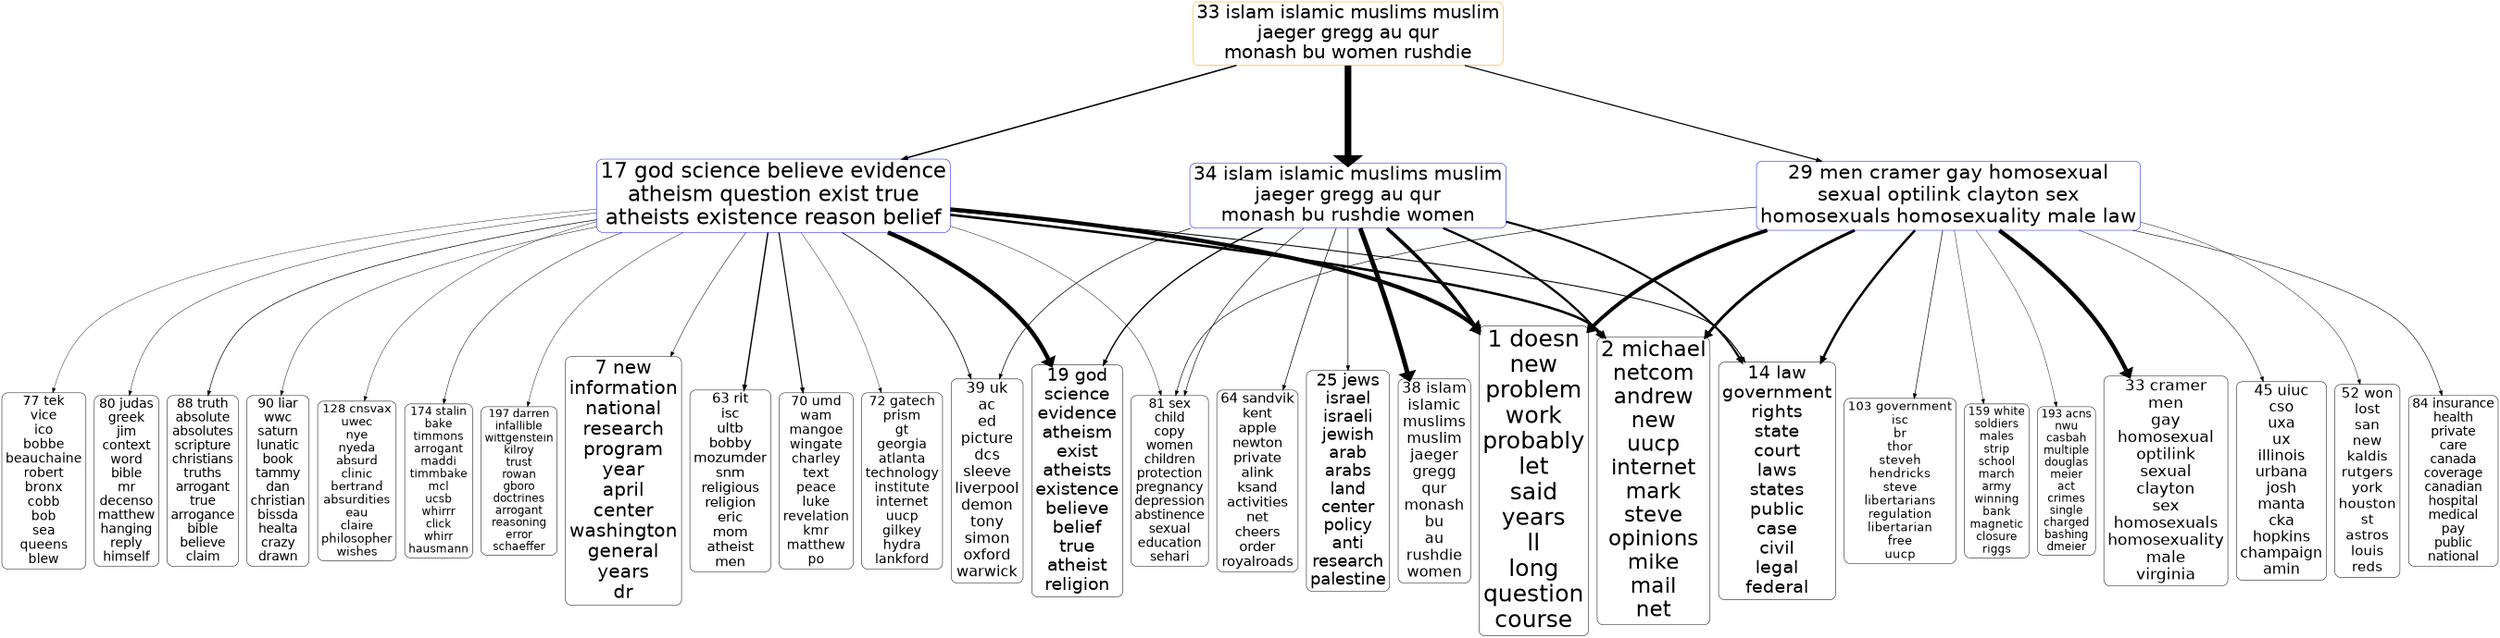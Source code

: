 digraph G {
size="18,18!";ranksep=4; ratio = auto; layers="1:2:3:4:5";
graph [fontname = "helvetica"];node [fontname = "helvetica"];edge [fontname = "helvetica"];ranksep=2.8;
"3_33" [ rank =3,fontsize =39.4869, shape=box, style="rounded", color=orange, label="33 islam islamic muslims muslim
jaeger gregg au qur
monash bu women rushdie"]
"3_33" -> "2_17" [penwidth=3.1391,dir=forward]
"2_17" [rank =4,fontsize =45.6348, shape=box, style="rounded", color=blue,label="17 god science believe evidence
atheism question exist true
atheists existence reason belief"]
"3_33" -> "2_29" [penwidth=2.4847,dir=forward]
"2_29" [rank =4,fontsize =42.4406, shape=box, style="rounded", color=blue,label="29 men cramer gay homosexual
sexual optilink clayton sex
homosexuals homosexuality male law"]
"3_33" -> "2_34" [penwidth=14.2852,dir=forward]
"2_34" [rank =4,fontsize =39.9446, shape=box, style="rounded", color=blue,label="34 islam islamic muslims muslim
jaeger gregg au qur
monash bu rushdie women"]
"2_17" [ rank =2,fontsize =45.6348, shape=box, style="rounded", color=blue, label="17 god science believe evidence
atheism question exist true
atheists existence reason belief"]
"2_17" -> "1_1" [penwidth=8.6385,dir=forward]
"1_1" [rank =3,fontsize =50, shape=box, style="rounded", color=black,label="1 doesn
new
problem
work
probably
let
said
years
ll
long
question
course"]
"2_17" -> "1_2" [penwidth=5.2765,dir=forward]
"1_2" [rank =3,fontsize =46.1741, shape=box, style="rounded", color=black,label="2 michael
netcom
andrew
new
uucp
internet
mark
steve
opinions
mike
mail
net"]
"2_17" -> "1_7" [penwidth=0.99683,dir=forward]
"1_7" [rank =3,fontsize =40.4508, shape=box, style="rounded", color=black,label="7 new
information
national
research
program
year
april
center
washington
general
years
dr"]
"2_17" -> "1_14" [penwidth=2.1241,dir=forward]
"1_14" [rank =3,fontsize =38.5467, shape=box, style="rounded", color=black,label="14 law
government
rights
state
court
laws
states
public
case
civil
legal
federal"]
"2_17" -> "1_19" [penwidth=9.2158,dir=forward]
"1_19" [rank =3,fontsize =37.284, shape=box, style="rounded", color=black,label="19 god
science
evidence
atheism
exist
atheists
existence
believe
belief
true
atheist
religion"]
"2_17" -> "1_39" [penwidth=1.631,dir=forward]
"1_39" [rank =3,fontsize =32.2729, shape=box, style="rounded", color=black,label="39 uk
ac
ed
picture
dcs
sleeve
liverpool
demon
tony
simon
oxford
warwick"]
"2_17" -> "1_63" [penwidth=2.9089,dir=forward]
"1_63" [rank =3,fontsize =29.2582, shape=box, style="rounded", color=black,label="63 rit
isc
ultb
bobby
mozumder
snm
religious
religion
eric
mom
atheist
men"]
"2_17" -> "1_70" [penwidth=2.345,dir=forward]
"1_70" [rank =3,fontsize =28.4291, shape=box, style="rounded", color=black,label="70 umd
wam
mangoe
wingate
charley
text
peace
luke
revelation
kmr
matthew
po"]
"2_17" -> "1_72" [penwidth=0.78953,dir=forward]
"1_72" [rank =3,fontsize =28.348, shape=box, style="rounded", color=black,label="72 gatech
prism
gt
georgia
atlanta
technology
institute
internet
uucp
gilkey
hydra
lankford"]
"2_17" -> "1_77" [penwidth=0.78953,dir=forward]
"1_77" [rank =3,fontsize =27.9694, shape=box, style="rounded", color=black,label="77 tek
vice
ico
bobbe
beauchaine
robert
bronx
cobb
bob
sea
queens
blew"]
"2_17" -> "1_80" [penwidth=0.89917,dir=forward]
"1_80" [rank =3,fontsize =27.6705, shape=box, style="rounded", color=black,label="80 judas
greek
jim
context
word
bible
mr
decenso
matthew
hanging
reply
himself"]
"2_17" -> "1_81" [penwidth=0.89917,dir=forward]
"1_81" [rank =3,fontsize =27.6331, shape=box, style="rounded", color=black,label="81 sex
child
copy
women
children
protection
pregnancy
depression
abstinence
sexual
education
sehari"]
"2_17" -> "1_88" [penwidth=1.3854,dir=forward]
"1_88" [rank =3,fontsize =27.2275, shape=box, style="rounded", color=black,label="88 truth
absolute
absolutes
scripture
christians
truths
arrogant
true
arrogance
bible
believe
claim"]
"2_17" -> "1_90" [penwidth=0.93286,dir=forward]
"1_90" [rank =3,fontsize =27.1865, shape=box, style="rounded", color=black,label="90 liar
wwc
saturn
lunatic
book
tammy
dan
christian
bissda
healta
crazy
drawn"]
"2_17" -> "1_128" [penwidth=0.82769,dir=forward]
"1_128" [rank =3,fontsize =25.7774, shape=box, style="rounded", color=black,label="128 cnsvax
uwec
nye
nyeda
absurd
clinic
bertrand
absurdities
eau
claire
philosopher
wishes"]
"2_17" -> "1_174" [penwidth=0.99683,dir=forward]
"1_174" [rank =3,fontsize =24.3463, shape=box, style="rounded", color=black,label="174 stalin
bake
timmons
arrogant
maddi
timmbake
mcl
ucsb
whirrr
click
whirr
hausmann"]
"2_17" -> "1_197" [penwidth=0.86417,dir=forward]
"1_197" [rank =3,fontsize =23.8891, shape=box, style="rounded", color=black,label="197 darren
infallible
wittgenstein
kilroy
trust
rowan
gboro
doctrines
arrogant
reasoning
error
schaeffer"]
"2_29" [ rank =2,fontsize =42.4406, shape=box, style="rounded", color=blue, label="29 men cramer gay homosexual
sexual optilink clayton sex
homosexuals homosexuality male law"]
"2_29" -> "1_1" [penwidth=7.8532,dir=forward]
"1_1" [rank =3,fontsize =50, shape=box, style="rounded", color=black,label="1 doesn
new
problem
work
probably
let
said
years
ll
long
question
course"]
"2_29" -> "1_2" [penwidth=6.2188,dir=forward]
"1_2" [rank =3,fontsize =46.1741, shape=box, style="rounded", color=black,label="2 michael
netcom
andrew
new
uucp
internet
mark
steve
opinions
mike
mail
net"]
"2_29" -> "1_14" [penwidth=5.1168,dir=forward]
"1_14" [rank =3,fontsize =38.5467, shape=box, style="rounded", color=black,label="14 law
government
rights
state
court
laws
states
public
case
civil
legal
federal"]
"2_29" -> "1_33" [penwidth=8.9837,dir=forward]
"1_33" [rank =3,fontsize =33.7531, shape=box, style="rounded", color=black,label="33 cramer
men
gay
homosexual
optilink
sexual
clayton
sex
homosexuals
homosexuality
male
virginia"]
"2_29" -> "1_45" [penwidth=1.049,dir=forward]
"1_45" [rank =3,fontsize =31.532, shape=box, style="rounded", color=black,label="45 uiuc
cso
uxa
ux
illinois
urbana
josh
manta
cka
hopkins
champaign
amin"]
"2_29" -> "1_52" [penwidth=0.89611,dir=forward]
"1_52" [rank =3,fontsize =30.4967, shape=box, style="rounded", color=black,label="52 won
lost
san
new
kaldis
rutgers
york
houston
st
astros
louis
reds"]
"2_29" -> "1_81" [penwidth=1.302,dir=forward]
"1_81" [rank =3,fontsize =27.6331, shape=box, style="rounded", color=black,label="81 sex
child
copy
women
children
protection
pregnancy
depression
abstinence
sexual
education
sehari"]
"2_29" -> "1_84" [penwidth=1.1823,dir=forward]
"1_84" [rank =3,fontsize =27.3474, shape=box, style="rounded", color=black,label="84 insurance
health
private
care
canada
coverage
canadian
hospital
medical
pay
public
national"]
"2_29" -> "1_103" [penwidth=1.3395,dir=forward]
"1_103" [rank =3,fontsize =26.794, shape=box, style="rounded", color=black,label="103 government
isc
br
thor
steveh
hendricks
steve
libertarians
regulation
libertarian
free
uucp"]
"2_29" -> "1_159" [penwidth=0.83897,dir=forward]
"1_159" [rank =3,fontsize =24.6563, shape=box, style="rounded", color=black,label="159 white
soldiers
males
strip
school
march
army
winning
bank
magnetic
closure
riggs"]
"2_29" -> "1_193" [penwidth=0.83897,dir=forward]
"1_193" [rank =3,fontsize =23.9509, shape=box, style="rounded", color=black,label="193 acns
nwu
casbah
multiple
douglas
meier
act
crimes
single
charged
bashing
dmeier"]
"2_34" [ rank =2,fontsize =39.9446, shape=box, style="rounded", color=blue, label="34 islam islamic muslims muslim
jaeger gregg au qur
monash bu rushdie women"]
"2_34" -> "1_1" [penwidth=7.4505,dir=forward]
"1_1" [rank =3,fontsize =50, shape=box, style="rounded", color=black,label="1 doesn
new
problem
work
probably
let
said
years
ll
long
question
course"]
"2_34" -> "1_2" [penwidth=4.7407,dir=forward]
"1_2" [rank =3,fontsize =46.1741, shape=box, style="rounded", color=black,label="2 michael
netcom
andrew
new
uucp
internet
mark
steve
opinions
mike
mail
net"]
"2_34" -> "1_14" [penwidth=4.5836,dir=forward]
"1_14" [rank =3,fontsize =38.5467, shape=box, style="rounded", color=black,label="14 law
government
rights
state
court
laws
states
public
case
civil
legal
federal"]
"2_34" -> "1_19" [penwidth=2.7978,dir=forward]
"1_19" [rank =3,fontsize =37.284, shape=box, style="rounded", color=black,label="19 god
science
evidence
atheism
exist
atheists
existence
believe
belief
true
atheist
religion"]
"2_34" -> "1_25" [penwidth=1.344,dir=forward]
"1_25" [rank =3,fontsize =35.5789, shape=box, style="rounded", color=black,label="25 jews
israel
israeli
jewish
arab
arabs
land
center
policy
anti
research
palestine"]
"2_34" -> "1_38" [penwidth=10.0456,dir=forward]
"1_38" [rank =3,fontsize =32.4724, shape=box, style="rounded", color=black,label="38 islam
islamic
muslims
muslim
jaeger
gregg
qur
monash
bu
au
rushdie
women"]
"2_34" -> "1_39" [penwidth=1.4601,dir=forward]
"1_39" [rank =3,fontsize =32.2729, shape=box, style="rounded", color=black,label="39 uk
ac
ed
picture
dcs
sleeve
liverpool
demon
tony
simon
oxford
warwick"]
"2_34" -> "1_64" [penwidth=1.4601,dir=forward]
"1_64" [rank =3,fontsize =28.9778, shape=box, style="rounded", color=black,label="64 sandvik
kent
apple
newton
private
alink
ksand
activities
net
cheers
order
royalroads"]
"2_34" -> "1_81" [penwidth=1.282,dir=forward]
"1_81" [rank =3,fontsize =27.6331, shape=box, style="rounded", color=black,label="81 sex
child
copy
women
children
protection
pregnancy
depression
abstinence
sexual
education
sehari"]
{rank=same; "1_1" "1_2" "1_7" "1_14" "1_19" "1_39" "1_63" "1_70" "1_72" "1_77" "1_80" "1_81" "1_88" "1_90" "1_128" "1_174" "1_197" "1_1" "1_2" "1_14" "1_33" "1_45" "1_52" "1_81" "1_84" "1_103" "1_159" "1_193" "1_1" "1_2" "1_14" "1_19" "1_25" "1_38" "1_39" "1_64" "1_81"}{rank=same; "2_17" "2_29" "2_34" "2_17" "2_29" "2_34"}{rank=same; "3_33"}{rank=same;}{rank=same;}}